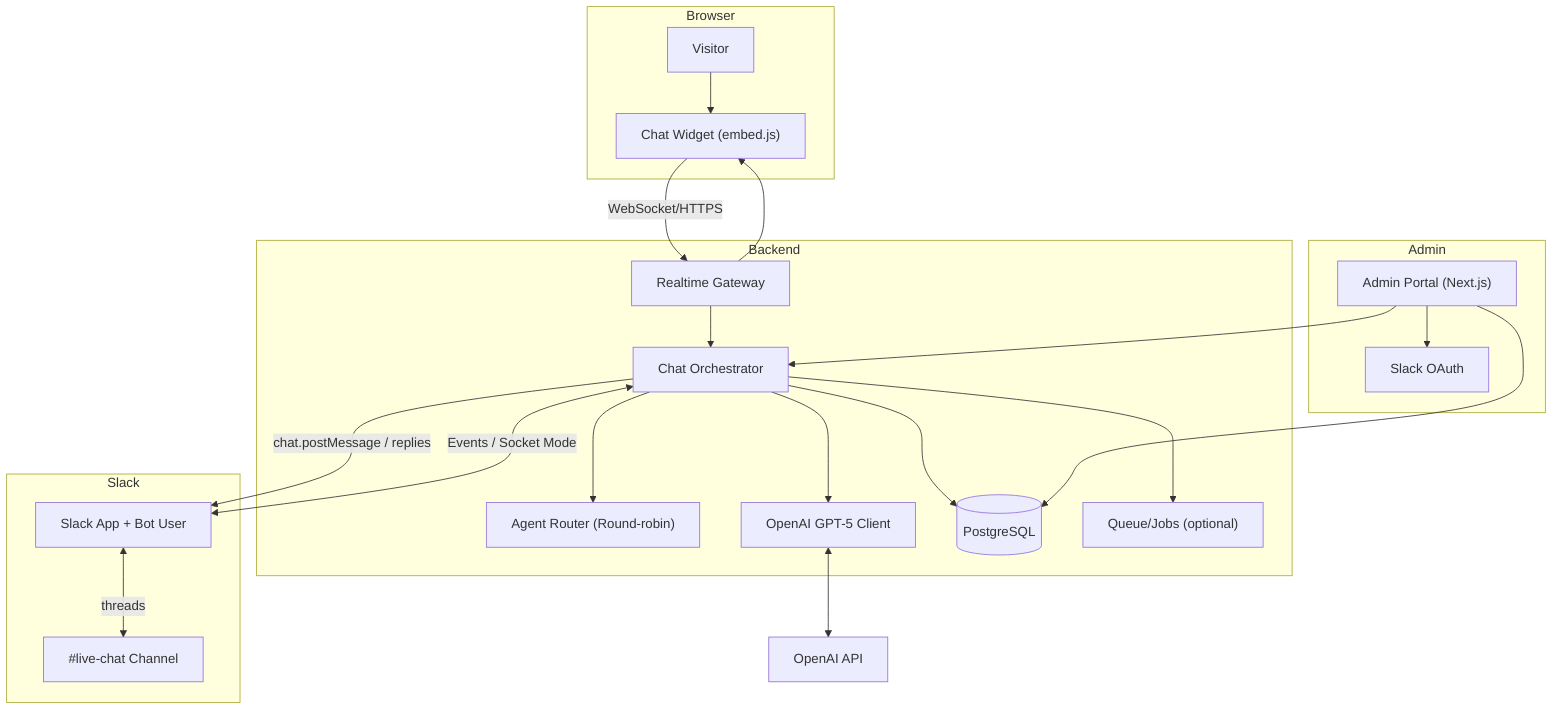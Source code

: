 graph TD
  subgraph "Browser"
    U["Visitor"]
    W["Chat Widget (embed.js)"]
    U --> W
  end

  W -- "WebSocket/HTTPS" --> GW["Realtime Gateway"]

  subgraph "Backend"
    GW --> ORCH["Chat Orchestrator"]
    ORCH --> RR["Agent Router (Round-robin)"]
    ORCH --> AI["OpenAI GPT-5 Client"]
    ORCH --> DB[("PostgreSQL")] 
    ORCH --> QS["Queue/Jobs (optional)"]
  end

  subgraph "Slack"
    APP["Slack App + Bot User"]
    CH["#live-chat Channel"]
    APP <-- "Events / Socket Mode" --> ORCH
    ORCH -- "chat.postMessage / replies" --> APP
    APP <-- "threads" --> CH
  end

  subgraph "Admin"
    ADMIN["Admin Portal (Next.js)"]
    ADMIN --> ORCH
    ADMIN --> DB
    ADMIN --> OAUTH["Slack OAuth"]
  end

  GW --> W
  AI <--> OAAPI["OpenAI API"]